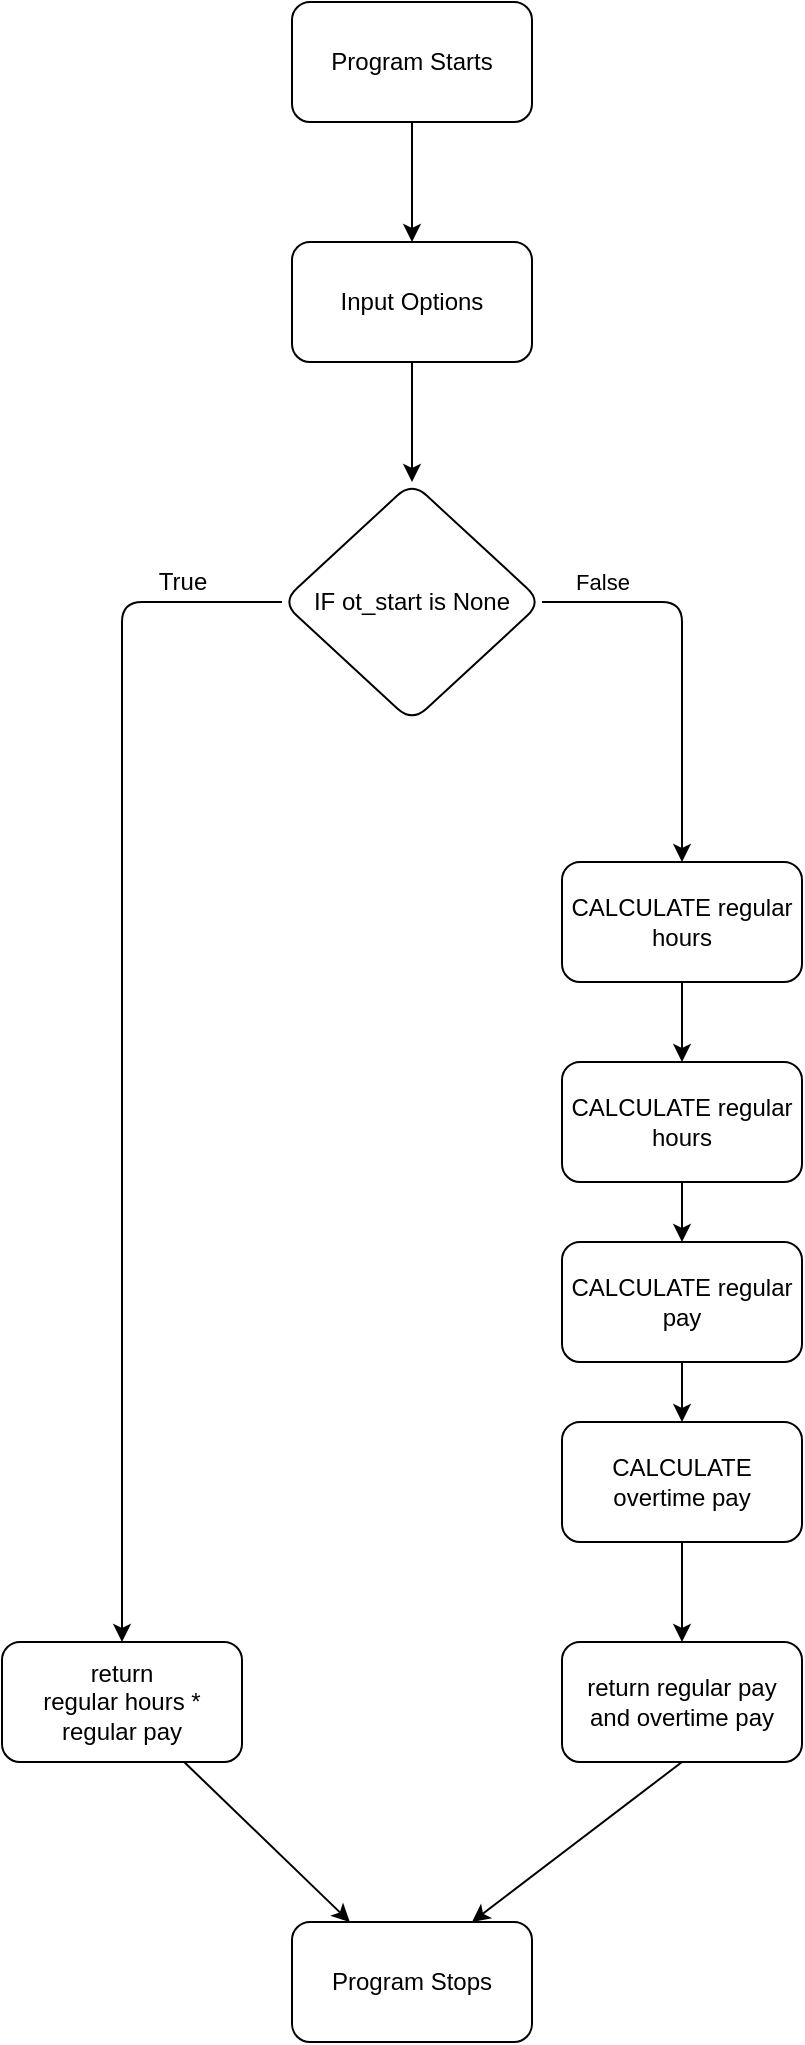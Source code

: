 <mxfile>
    <diagram id="xlzmTemO39Ij6oJLrFhK" name="Page-1">
        <mxGraphModel dx="879" dy="1008" grid="1" gridSize="10" guides="1" tooltips="1" connect="1" arrows="1" fold="1" page="1" pageScale="1" pageWidth="850" pageHeight="1100" math="0" shadow="0">
            <root>
                <mxCell id="0"/>
                <mxCell id="1" parent="0"/>
                <mxCell id="8" value="" style="edgeStyle=none;html=1;" edge="1" parent="1" source="2" target="7">
                    <mxGeometry relative="1" as="geometry"/>
                </mxCell>
                <mxCell id="2" value="Program Starts" style="rounded=1;whiteSpace=wrap;html=1;" vertex="1" parent="1">
                    <mxGeometry x="345" y="20" width="120" height="60" as="geometry"/>
                </mxCell>
                <mxCell id="10" value="" style="edgeStyle=none;html=1;" edge="1" parent="1" source="7" target="9">
                    <mxGeometry relative="1" as="geometry"/>
                </mxCell>
                <mxCell id="7" value="Input Options" style="whiteSpace=wrap;html=1;rounded=1;" vertex="1" parent="1">
                    <mxGeometry x="345" y="140" width="120" height="60" as="geometry"/>
                </mxCell>
                <mxCell id="12" value="" style="edgeStyle=none;html=1;entryX=0.5;entryY=0;entryDx=0;entryDy=0;" edge="1" parent="1" source="9" target="15">
                    <mxGeometry relative="1" as="geometry">
                        <mxPoint x="615" y="430" as="targetPoint"/>
                        <Array as="points">
                            <mxPoint x="540" y="320"/>
                        </Array>
                    </mxGeometry>
                </mxCell>
                <mxCell id="17" value="False" style="edgeLabel;html=1;align=center;verticalAlign=middle;resizable=0;points=[];" vertex="1" connectable="0" parent="12">
                    <mxGeometry x="-0.55" y="4" relative="1" as="geometry">
                        <mxPoint x="-15" y="-6" as="offset"/>
                    </mxGeometry>
                </mxCell>
                <mxCell id="14" value="" style="edgeStyle=none;html=1;" edge="1" parent="1" source="9" target="13">
                    <mxGeometry relative="1" as="geometry">
                        <Array as="points">
                            <mxPoint x="260" y="320"/>
                        </Array>
                    </mxGeometry>
                </mxCell>
                <mxCell id="9" value="IF ot_start is None" style="rhombus;whiteSpace=wrap;html=1;rounded=1;" vertex="1" parent="1">
                    <mxGeometry x="340" y="260" width="130" height="120" as="geometry"/>
                </mxCell>
                <mxCell id="28" value="" style="edgeStyle=none;html=1;" edge="1" parent="1" source="13" target="27">
                    <mxGeometry relative="1" as="geometry"/>
                </mxCell>
                <mxCell id="13" value="return &lt;br&gt;regular hours * regular pay" style="whiteSpace=wrap;html=1;rounded=1;" vertex="1" parent="1">
                    <mxGeometry x="200" y="840" width="120" height="60" as="geometry"/>
                </mxCell>
                <mxCell id="20" value="" style="edgeStyle=none;html=1;" edge="1" parent="1" source="15" target="19">
                    <mxGeometry relative="1" as="geometry"/>
                </mxCell>
                <mxCell id="15" value="CALCULATE regular hours" style="whiteSpace=wrap;html=1;rounded=1;" vertex="1" parent="1">
                    <mxGeometry x="480" y="450" width="120" height="60" as="geometry"/>
                </mxCell>
                <mxCell id="16" value="True" style="text;html=1;align=center;verticalAlign=middle;resizable=0;points=[];autosize=1;strokeColor=none;fillColor=none;" vertex="1" parent="1">
                    <mxGeometry x="270" y="300" width="40" height="20" as="geometry"/>
                </mxCell>
                <mxCell id="22" value="" style="edgeStyle=none;html=1;" edge="1" parent="1" source="19" target="21">
                    <mxGeometry relative="1" as="geometry"/>
                </mxCell>
                <mxCell id="19" value="CALCULATE regular hours" style="whiteSpace=wrap;html=1;rounded=1;" vertex="1" parent="1">
                    <mxGeometry x="480" y="550" width="120" height="60" as="geometry"/>
                </mxCell>
                <mxCell id="24" value="" style="edgeStyle=none;html=1;" edge="1" parent="1" source="21" target="23">
                    <mxGeometry relative="1" as="geometry"/>
                </mxCell>
                <mxCell id="21" value="CALCULATE regular pay" style="whiteSpace=wrap;html=1;rounded=1;" vertex="1" parent="1">
                    <mxGeometry x="480" y="640" width="120" height="60" as="geometry"/>
                </mxCell>
                <mxCell id="26" value="" style="edgeStyle=none;html=1;" edge="1" parent="1" source="23" target="25">
                    <mxGeometry relative="1" as="geometry"/>
                </mxCell>
                <mxCell id="23" value="CALCULATE overtime pay" style="whiteSpace=wrap;html=1;rounded=1;" vertex="1" parent="1">
                    <mxGeometry x="480" y="730" width="120" height="60" as="geometry"/>
                </mxCell>
                <mxCell id="29" style="edgeStyle=none;html=1;exitX=0.5;exitY=1;exitDx=0;exitDy=0;entryX=0.75;entryY=0;entryDx=0;entryDy=0;" edge="1" parent="1" source="25" target="27">
                    <mxGeometry relative="1" as="geometry"/>
                </mxCell>
                <mxCell id="25" value="return regular pay and overtime pay" style="whiteSpace=wrap;html=1;rounded=1;" vertex="1" parent="1">
                    <mxGeometry x="480" y="840" width="120" height="60" as="geometry"/>
                </mxCell>
                <mxCell id="27" value="Program Stops" style="whiteSpace=wrap;html=1;rounded=1;" vertex="1" parent="1">
                    <mxGeometry x="345" y="980" width="120" height="60" as="geometry"/>
                </mxCell>
            </root>
        </mxGraphModel>
    </diagram>
</mxfile>